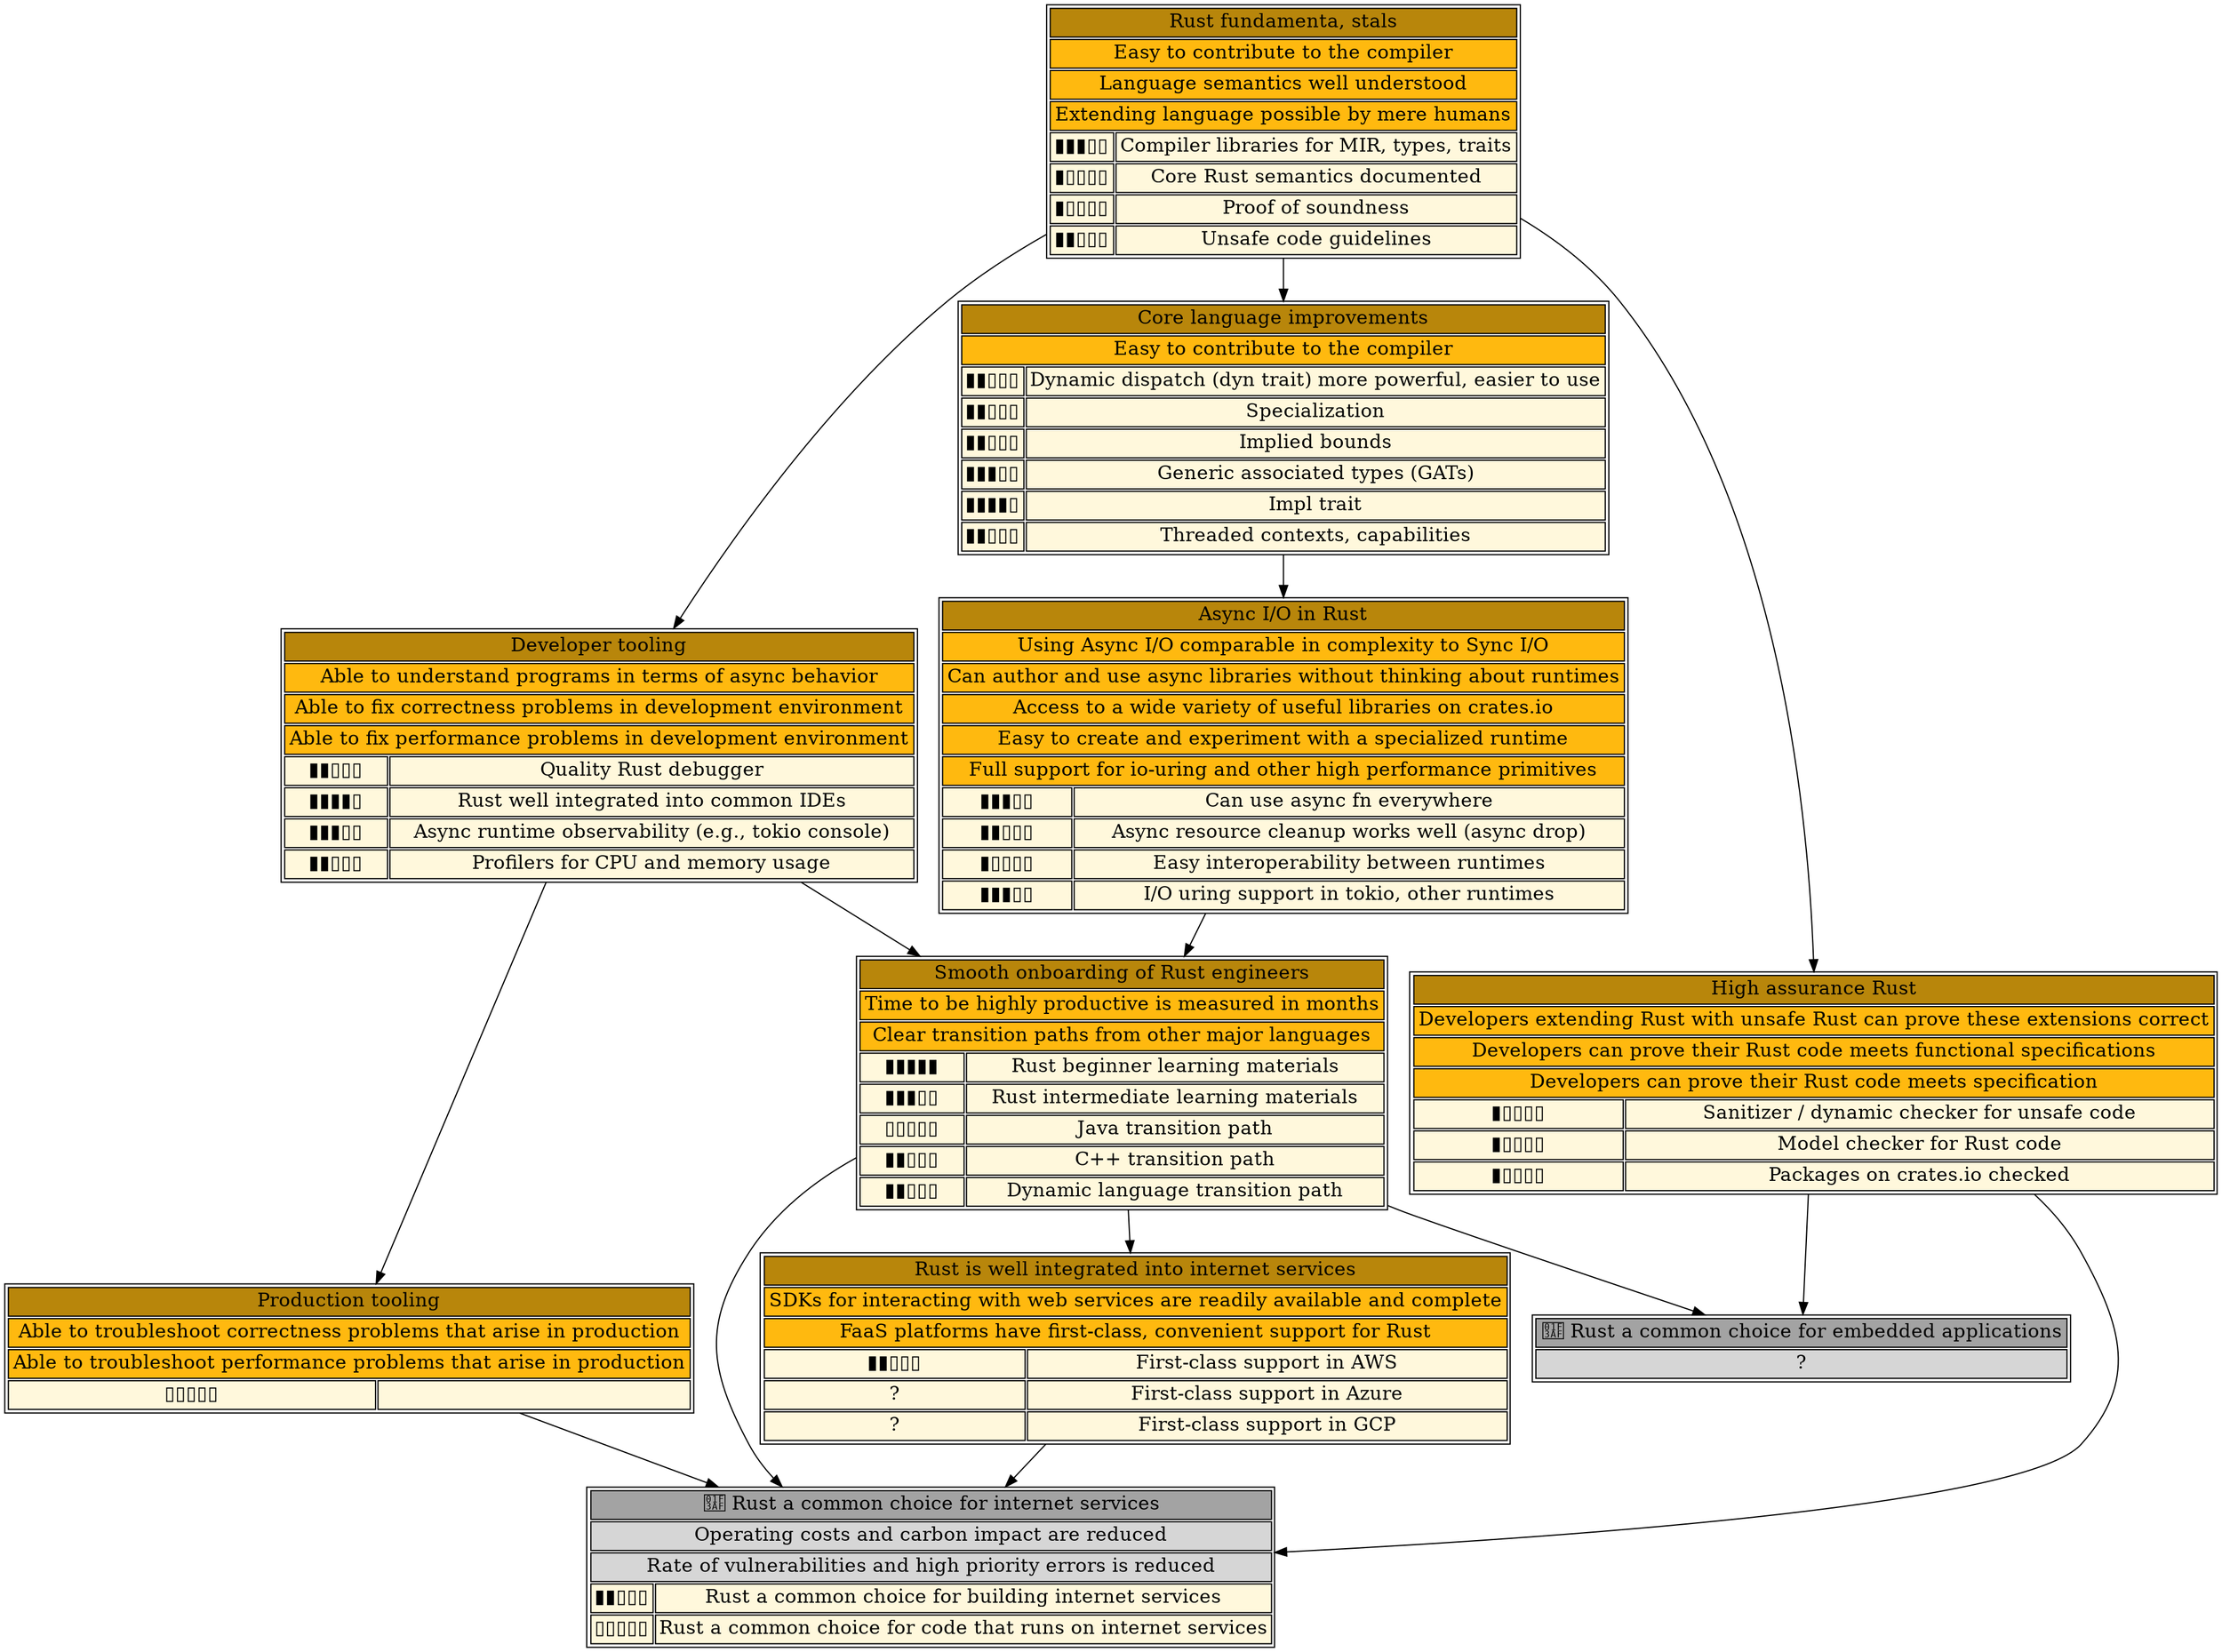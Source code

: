 digraph g {
graph [ rankdir = "TD" ];
node [ fontsize="16", shape = "ellipse" ];
edge [ ];
"fundamentals" [
  label = <<table>
    <tr><td bgcolor="darkgoldenrod" colspan="2">Rust fundamenta, stals</td></tr>
    <tr><td bgcolor="darkgoldenrod1" colspan="2">Easy to contribute to the compiler</td></tr>
    <tr><td bgcolor="darkgoldenrod1" colspan="2">Language semantics well understood</td></tr>
    <tr><td bgcolor="darkgoldenrod1" colspan="2">Extending language possible by mere humans</td></tr>
    <tr><td bgcolor="cornsilk">▮▮▮▯▯</td><td bgcolor="cornsilk">Compiler libraries for MIR, types, traits</td></tr>
    <tr><td bgcolor="cornsilk">▮▯▯▯▯</td><td bgcolor="cornsilk">Core Rust semantics documented</td></tr>
    <tr><td bgcolor="cornsilk">▮▯▯▯▯</td><td bgcolor="cornsilk">Proof of soundness</td></tr>
    <tr><td bgcolor="cornsilk">▮▮▯▯▯</td><td bgcolor="cornsilk">Unsafe code guidelines</td></tr>
  </table>>
  shape = "none"
  margin = 0
]
"core-lang" [
  label = <<table>
    <tr><td bgcolor="darkgoldenrod" colspan="2">Core language improvements</td></tr>
    <tr><td bgcolor="darkgoldenrod1" colspan="2">Easy to contribute to the compiler</td></tr>
    <tr><td bgcolor="cornsilk">▮▮▯▯▯</td><td bgcolor="cornsilk">Dynamic dispatch (dyn trait) more powerful, easier to use</td></tr>
    <tr><td bgcolor="cornsilk">▮▮▯▯▯</td><td bgcolor="cornsilk">Specialization</td></tr>
    <tr><td bgcolor="cornsilk">▮▮▯▯▯</td><td bgcolor="cornsilk">Implied bounds</td></tr>
    <tr><td bgcolor="cornsilk">▮▮▮▯▯</td><td bgcolor="cornsilk">Generic associated types (GATs)</td></tr>
    <tr><td bgcolor="cornsilk">▮▮▮▮▯</td><td bgcolor="cornsilk">Impl trait</td></tr>
    <tr><td bgcolor="cornsilk">▮▮▯▯▯</td><td bgcolor="cornsilk">Threaded contexts, capabilities</td></tr>
  </table>>
  shape = "none"
  margin = 0
]
"async-lang" [
  label = <<table>
    <tr><td bgcolor="darkgoldenrod" colspan="2">Async I/O in Rust</td></tr>
    <tr><td bgcolor="darkgoldenrod1" colspan="2">Using Async I/O comparable in complexity to Sync I/O</td></tr>
    <tr><td bgcolor="darkgoldenrod1" colspan="2">Can author and use async libraries without thinking about runtimes</td></tr>
    <tr><td bgcolor="darkgoldenrod1" colspan="2">Access to a wide variety of useful libraries on crates.io</td></tr>
    <tr><td bgcolor="darkgoldenrod1" colspan="2">Easy to create and experiment with a specialized runtime</td></tr>
    <tr><td bgcolor="darkgoldenrod1" colspan="2">Full support for io-uring and other high performance primitives</td></tr>
    <tr><td bgcolor="cornsilk">▮▮▮▯▯</td><td bgcolor="cornsilk">Can use async fn everywhere</td></tr>
    <tr><td bgcolor="cornsilk">▮▮▯▯▯</td><td bgcolor="cornsilk">Async resource cleanup works well (async drop)</td></tr>
    <tr><td bgcolor="cornsilk">▮▯▯▯▯</td><td bgcolor="cornsilk">Easy interoperability between runtimes</td></tr>
    <tr><td bgcolor="cornsilk">▮▮▮▯▯</td><td bgcolor="cornsilk">I/O uring support in tokio, other runtimes</td></tr>
  </table>>
  shape = "none"
  margin = 0
]
"onboarding-time" [
  label = <<table>
    <tr><td bgcolor="darkgoldenrod" colspan="2">Smooth onboarding of Rust engineers</td></tr>
    <tr><td bgcolor="darkgoldenrod1" colspan="2">Time to be highly productive is measured in months</td></tr>
    <tr><td bgcolor="darkgoldenrod1" colspan="2">Clear transition paths from other major languages</td></tr>
    <tr><td bgcolor="cornsilk">▮▮▮▮▮</td><td bgcolor="cornsilk">Rust beginner learning materials</td></tr>
    <tr><td bgcolor="cornsilk">▮▮▮▯▯</td><td bgcolor="cornsilk">Rust intermediate learning materials</td></tr>
    <tr><td bgcolor="cornsilk">▯▯▯▯▯</td><td bgcolor="cornsilk">Java transition path</td></tr>
    <tr><td bgcolor="cornsilk">▮▮▯▯▯</td><td bgcolor="cornsilk">C++ transition path</td></tr>
    <tr><td bgcolor="cornsilk">▮▮▯▯▯</td><td bgcolor="cornsilk">Dynamic language transition path</td></tr>
  </table>>
  shape = "none"
  margin = 0
]
"dev-tooling" [
  label = <<table>
    <tr><td bgcolor="darkgoldenrod" colspan="2">Developer tooling</td></tr>
    <tr><td bgcolor="darkgoldenrod1" colspan="2">Able to understand programs in terms of async behavior</td></tr>
    <tr><td bgcolor="darkgoldenrod1" colspan="2">Able to fix correctness problems in development environment</td></tr>
    <tr><td bgcolor="darkgoldenrod1" colspan="2">Able to fix performance problems in development environment</td></tr>
    <tr><td bgcolor="cornsilk">▮▮▯▯▯</td><td bgcolor="cornsilk">Quality Rust debugger</td></tr>
    <tr><td bgcolor="cornsilk">▮▮▮▮▯</td><td bgcolor="cornsilk">Rust well integrated into common IDEs</td></tr>
    <tr><td bgcolor="cornsilk">▮▮▮▯▯</td><td bgcolor="cornsilk">Async runtime observability (e.g., tokio console)</td></tr>
    <tr><td bgcolor="cornsilk">▮▮▯▯▯</td><td bgcolor="cornsilk">Profilers for CPU and memory usage</td></tr>
  </table>>
  shape = "none"
  margin = 0
]
"prod-tooling" [
  label = <<table>
    <tr><td bgcolor="darkgoldenrod" colspan="2">Production tooling</td></tr>
    <tr><td bgcolor="darkgoldenrod1" colspan="2">Able to troubleshoot correctness problems that arise in production</td></tr>
    <tr><td bgcolor="darkgoldenrod1" colspan="2">Able to troubleshoot performance problems that arise in production</td></tr>
    <tr><td bgcolor="cornsilk">▯▯▯▯▯</td><td bgcolor="cornsilk"></td></tr>
  </table>>
  shape = "none"
  margin = 0
]
"high-assurance" [
  label = <<table>
    <tr><td bgcolor="darkgoldenrod" colspan="2">High assurance Rust</td></tr>
    <tr><td bgcolor="darkgoldenrod1" colspan="2">Developers extending Rust with unsafe Rust can prove these extensions correct</td></tr>
    <tr><td bgcolor="darkgoldenrod1" colspan="2">Developers can prove their Rust code meets functional specifications</td></tr>
    <tr><td bgcolor="darkgoldenrod1" colspan="2">Developers can prove their Rust code meets specification</td></tr>
    <tr><td bgcolor="cornsilk">▮▯▯▯▯</td><td bgcolor="cornsilk">Sanitizer / dynamic checker for unsafe code</td></tr>
    <tr><td bgcolor="cornsilk">▮▯▯▯▯</td><td bgcolor="cornsilk">Model checker for Rust code</td></tr>
    <tr><td bgcolor="cornsilk">▮▯▯▯▯</td><td bgcolor="cornsilk">Packages on crates.io checked</td></tr>
  </table>>
  shape = "none"
  margin = 0
]
"well-integrated-into-internet-services" [
  label = <<table>
    <tr><td bgcolor="darkgoldenrod" colspan="2">Rust is well integrated into internet services</td></tr>
    <tr><td bgcolor="darkgoldenrod1" colspan="2">SDKs for interacting with web services are readily available and complete</td></tr>
    <tr><td bgcolor="darkgoldenrod1" colspan="2">FaaS platforms have first-class, convenient support for Rust</td></tr>
    <tr><td bgcolor="cornsilk">▮▮▯▯▯</td><td bgcolor="cornsilk">First-class support in AWS</td></tr>
    <tr><td bgcolor="cornsilk">?</td><td bgcolor="cornsilk">First-class support in Azure</td></tr>
    <tr><td bgcolor="cornsilk">?</td><td bgcolor="cornsilk">First-class support in GCP</td></tr>
  </table>>
  shape = "none"
  margin = 0
]
"goal-internet-services" [
  label = <<table>
    <tr><td bgcolor="gray64" colspan="2">🎯 Rust a common choice for internet services</td></tr>
    <tr><td bgcolor="gray84" colspan="2">Operating costs and carbon impact are reduced</td></tr>
    <tr><td bgcolor="gray84" colspan="2">Rate of vulnerabilities and high priority errors is reduced</td></tr>
    <tr><td bgcolor="cornsilk">▮▮▯▯▯</td><td bgcolor="cornsilk">Rust a common choice for building internet services</td></tr>
    <tr><td bgcolor="cornsilk">▯▯▯▯▯</td><td bgcolor="cornsilk">Rust a common choice for code that runs on internet services</td></tr>
  </table>>
  shape = "none"
  margin = 0
]
"goal-embedded" [
  label = <<table>
    <tr><td bgcolor="gray64" colspan="2">🎯 Rust a common choice for embedded applications</td></tr>
    <tr><td bgcolor="gray84" colspan="2">?</td></tr>
  </table>>
  shape = "none"
  margin = 0
]
"fundamentals" -> "core-lang";
"core-lang" -> "async-lang";
"dev-tooling" -> "onboarding-time";
"async-lang" -> "onboarding-time";
"fundamentals" -> "dev-tooling";
"dev-tooling" -> "prod-tooling";
"fundamentals" -> "high-assurance";
"onboarding-time" -> "well-integrated-into-internet-services";
"onboarding-time" -> "goal-internet-services";
"well-integrated-into-internet-services" -> "goal-internet-services";
"prod-tooling" -> "goal-internet-services";
"high-assurance" -> "goal-internet-services";
"onboarding-time" -> "goal-embedded";
"high-assurance" -> "goal-embedded";
}
